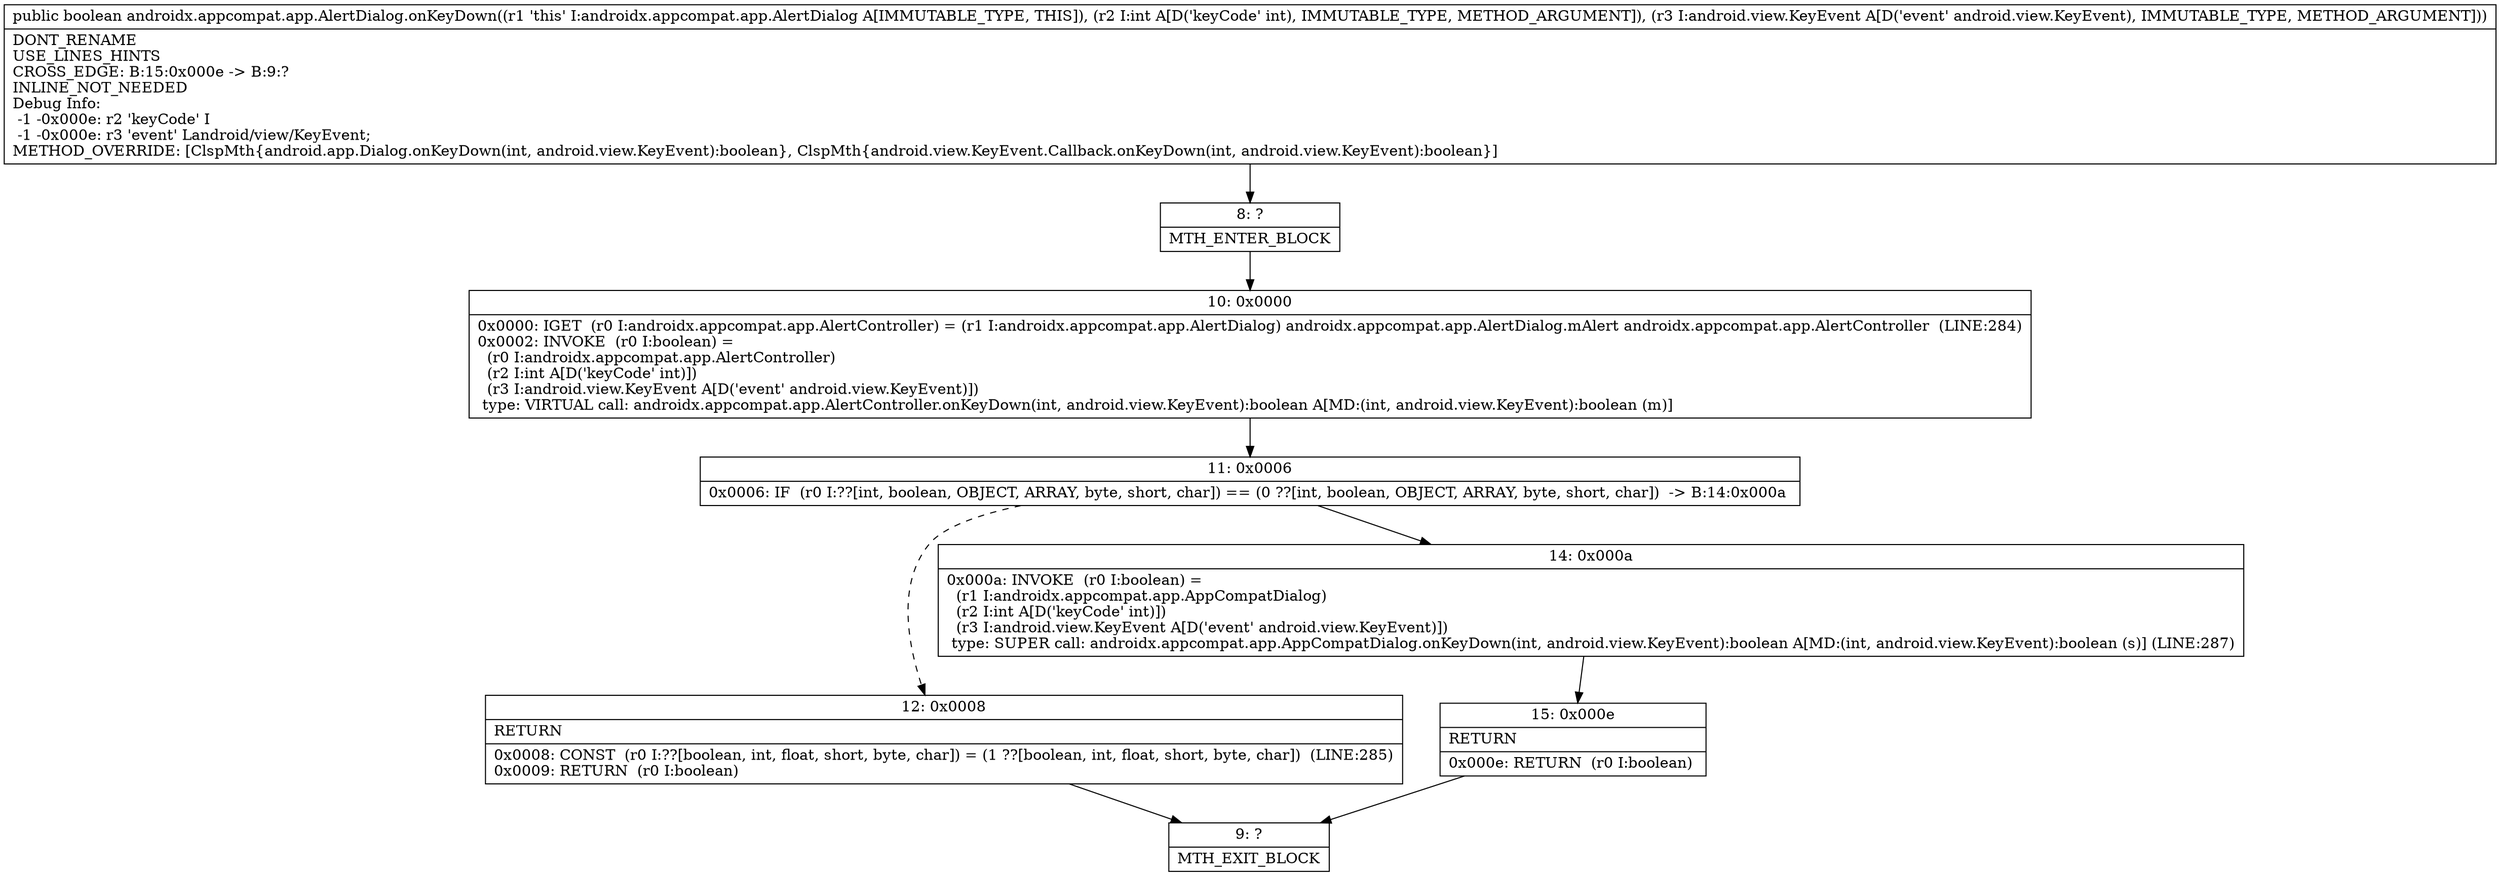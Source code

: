 digraph "CFG forandroidx.appcompat.app.AlertDialog.onKeyDown(ILandroid\/view\/KeyEvent;)Z" {
Node_8 [shape=record,label="{8\:\ ?|MTH_ENTER_BLOCK\l}"];
Node_10 [shape=record,label="{10\:\ 0x0000|0x0000: IGET  (r0 I:androidx.appcompat.app.AlertController) = (r1 I:androidx.appcompat.app.AlertDialog) androidx.appcompat.app.AlertDialog.mAlert androidx.appcompat.app.AlertController  (LINE:284)\l0x0002: INVOKE  (r0 I:boolean) = \l  (r0 I:androidx.appcompat.app.AlertController)\l  (r2 I:int A[D('keyCode' int)])\l  (r3 I:android.view.KeyEvent A[D('event' android.view.KeyEvent)])\l type: VIRTUAL call: androidx.appcompat.app.AlertController.onKeyDown(int, android.view.KeyEvent):boolean A[MD:(int, android.view.KeyEvent):boolean (m)]\l}"];
Node_11 [shape=record,label="{11\:\ 0x0006|0x0006: IF  (r0 I:??[int, boolean, OBJECT, ARRAY, byte, short, char]) == (0 ??[int, boolean, OBJECT, ARRAY, byte, short, char])  \-\> B:14:0x000a \l}"];
Node_12 [shape=record,label="{12\:\ 0x0008|RETURN\l|0x0008: CONST  (r0 I:??[boolean, int, float, short, byte, char]) = (1 ??[boolean, int, float, short, byte, char])  (LINE:285)\l0x0009: RETURN  (r0 I:boolean) \l}"];
Node_9 [shape=record,label="{9\:\ ?|MTH_EXIT_BLOCK\l}"];
Node_14 [shape=record,label="{14\:\ 0x000a|0x000a: INVOKE  (r0 I:boolean) = \l  (r1 I:androidx.appcompat.app.AppCompatDialog)\l  (r2 I:int A[D('keyCode' int)])\l  (r3 I:android.view.KeyEvent A[D('event' android.view.KeyEvent)])\l type: SUPER call: androidx.appcompat.app.AppCompatDialog.onKeyDown(int, android.view.KeyEvent):boolean A[MD:(int, android.view.KeyEvent):boolean (s)] (LINE:287)\l}"];
Node_15 [shape=record,label="{15\:\ 0x000e|RETURN\l|0x000e: RETURN  (r0 I:boolean) \l}"];
MethodNode[shape=record,label="{public boolean androidx.appcompat.app.AlertDialog.onKeyDown((r1 'this' I:androidx.appcompat.app.AlertDialog A[IMMUTABLE_TYPE, THIS]), (r2 I:int A[D('keyCode' int), IMMUTABLE_TYPE, METHOD_ARGUMENT]), (r3 I:android.view.KeyEvent A[D('event' android.view.KeyEvent), IMMUTABLE_TYPE, METHOD_ARGUMENT]))  | DONT_RENAME\lUSE_LINES_HINTS\lCROSS_EDGE: B:15:0x000e \-\> B:9:?\lINLINE_NOT_NEEDED\lDebug Info:\l  \-1 \-0x000e: r2 'keyCode' I\l  \-1 \-0x000e: r3 'event' Landroid\/view\/KeyEvent;\lMETHOD_OVERRIDE: [ClspMth\{android.app.Dialog.onKeyDown(int, android.view.KeyEvent):boolean\}, ClspMth\{android.view.KeyEvent.Callback.onKeyDown(int, android.view.KeyEvent):boolean\}]\l}"];
MethodNode -> Node_8;Node_8 -> Node_10;
Node_10 -> Node_11;
Node_11 -> Node_12[style=dashed];
Node_11 -> Node_14;
Node_12 -> Node_9;
Node_14 -> Node_15;
Node_15 -> Node_9;
}

